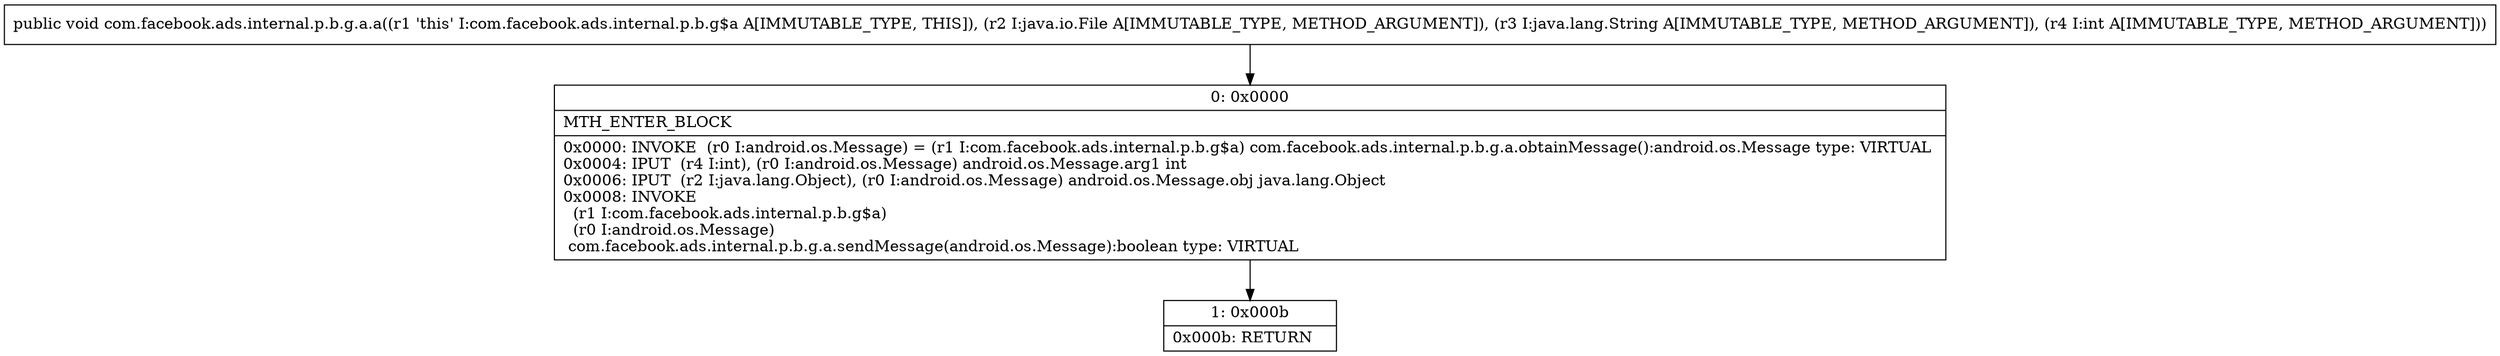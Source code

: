 digraph "CFG forcom.facebook.ads.internal.p.b.g.a.a(Ljava\/io\/File;Ljava\/lang\/String;I)V" {
Node_0 [shape=record,label="{0\:\ 0x0000|MTH_ENTER_BLOCK\l|0x0000: INVOKE  (r0 I:android.os.Message) = (r1 I:com.facebook.ads.internal.p.b.g$a) com.facebook.ads.internal.p.b.g.a.obtainMessage():android.os.Message type: VIRTUAL \l0x0004: IPUT  (r4 I:int), (r0 I:android.os.Message) android.os.Message.arg1 int \l0x0006: IPUT  (r2 I:java.lang.Object), (r0 I:android.os.Message) android.os.Message.obj java.lang.Object \l0x0008: INVOKE  \l  (r1 I:com.facebook.ads.internal.p.b.g$a)\l  (r0 I:android.os.Message)\l com.facebook.ads.internal.p.b.g.a.sendMessage(android.os.Message):boolean type: VIRTUAL \l}"];
Node_1 [shape=record,label="{1\:\ 0x000b|0x000b: RETURN   \l}"];
MethodNode[shape=record,label="{public void com.facebook.ads.internal.p.b.g.a.a((r1 'this' I:com.facebook.ads.internal.p.b.g$a A[IMMUTABLE_TYPE, THIS]), (r2 I:java.io.File A[IMMUTABLE_TYPE, METHOD_ARGUMENT]), (r3 I:java.lang.String A[IMMUTABLE_TYPE, METHOD_ARGUMENT]), (r4 I:int A[IMMUTABLE_TYPE, METHOD_ARGUMENT])) }"];
MethodNode -> Node_0;
Node_0 -> Node_1;
}

